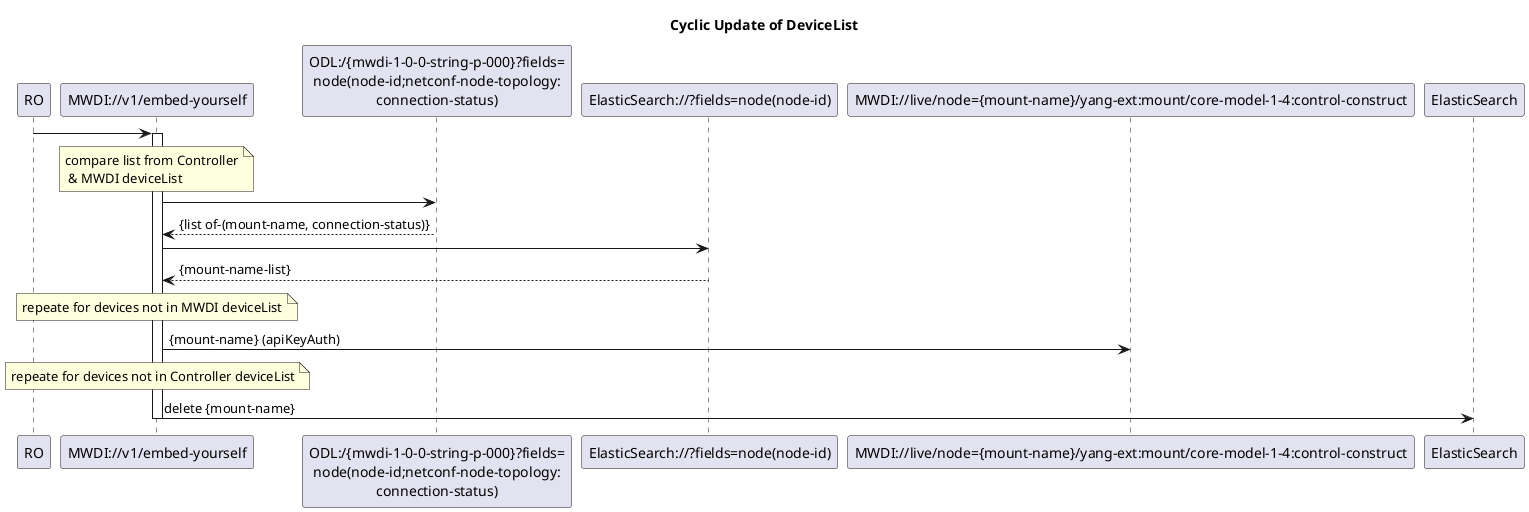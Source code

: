 @startuml 20x_CyclicOperationBasedDeviceListSync
skinparam responseMessageBelowArrow true

title  Cyclic Update of DeviceList

participant "RO" as ro
participant "MWDI://v1/embed-yourself" as mwdi
participant "ODL:/{mwdi-1-0-0-string-p-000}?fields=\nnode(node-id;netconf-node-topology:\nconnection-status)" as odlConnectionStatus
participant "ElasticSearch://?fields=node(node-id)" as ConnectedDeviceList
participant "MWDI://live/node={mount-name}/yang-ext:mount/core-model-1-4:control-construct" as ControlConstruct
participant "ElasticSearch" as es

ro -> mwdi
activate mwdi

note over mwdi: compare list from Controller\n & MWDI deviceList
'get deviceList from Controller
mwdi -> odlConnectionStatus
odlConnectionStatus --> mwdi: {list of-(mount-name, connection-status)}

'get MWDI deviceList from ElasticSearch
mwdi -> ConnectedDeviceList
ConnectedDeviceList --> mwdi: {mount-name-list}

note over mwdi: repeate for devices not in MWDI deviceList
mwdi -> ControlConstruct: {mount-name} (apiKeyAuth)

note over mwdi: repeate for devices not in Controller deviceList
mwdi -> es: delete {mount-name}
deactivate mwdi

@enduml